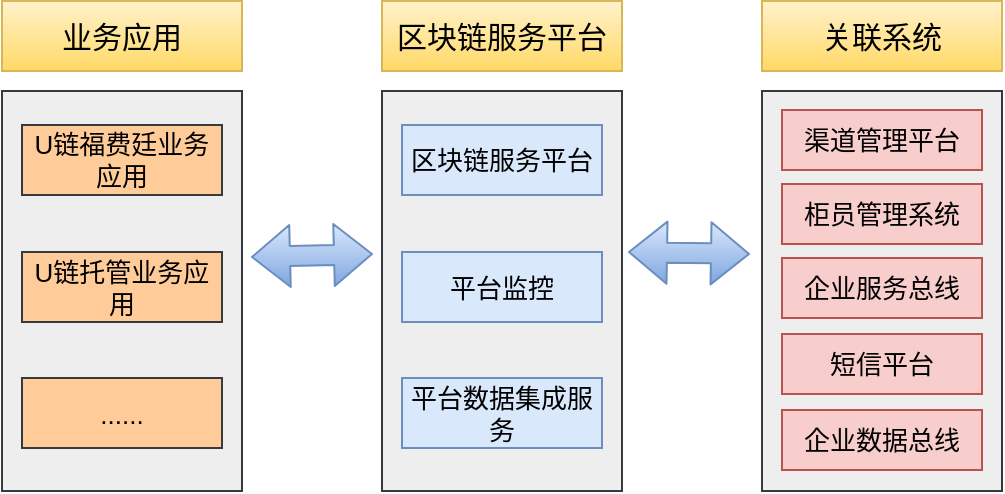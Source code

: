 <mxfile version="12.3.9" type="github" pages="1"><diagram id="PIhjsBdHAFxhmyX9BljK" name="Page-1"><mxGraphModel dx="946" dy="583" grid="0" gridSize="10" guides="1" tooltips="1" connect="1" arrows="1" fold="1" page="1" pageScale="1" pageWidth="3300" pageHeight="4681" math="0" shadow="0"><root><mxCell id="0"/><mxCell id="1" parent="0"/><mxCell id="QSJ0LVtNg0968Mui0_5W-60" value="" style="rounded=0;whiteSpace=wrap;html=1;fontSize=15;fillColor=#eeeeee;strokeColor=#36393d;" vertex="1" parent="1"><mxGeometry x="700" y="145.5" width="120" height="200" as="geometry"/></mxCell><mxCell id="QSJ0LVtNg0968Mui0_5W-56" value="" style="rounded=0;whiteSpace=wrap;html=1;fontSize=15;fillColor=#eeeeee;strokeColor=#36393d;" vertex="1" parent="1"><mxGeometry x="320" y="145.5" width="120" height="200" as="geometry"/></mxCell><mxCell id="QSJ0LVtNg0968Mui0_5W-6" value="企业数据总线" style="rounded=0;whiteSpace=wrap;html=1;fontSize=13;fillColor=#f8cecc;strokeColor=#b85450;" vertex="1" parent="1"><mxGeometry x="710" y="305" width="100" height="30" as="geometry"/></mxCell><mxCell id="QSJ0LVtNg0968Mui0_5W-8" value="企业服务总线" style="rounded=0;whiteSpace=wrap;html=1;fontSize=13;fillColor=#f8cecc;strokeColor=#b85450;" vertex="1" parent="1"><mxGeometry x="710" y="229" width="100" height="30" as="geometry"/></mxCell><mxCell id="QSJ0LVtNg0968Mui0_5W-10" value="柜员管理系统" style="rounded=0;whiteSpace=wrap;html=1;fontSize=13;fillColor=#f8cecc;strokeColor=#b85450;" vertex="1" parent="1"><mxGeometry x="710" y="192" width="100" height="30" as="geometry"/></mxCell><mxCell id="QSJ0LVtNg0968Mui0_5W-11" value="渠道管理平台" style="rounded=0;whiteSpace=wrap;html=1;fontSize=13;fillColor=#f8cecc;strokeColor=#b85450;" vertex="1" parent="1"><mxGeometry x="710" y="155" width="100" height="30" as="geometry"/></mxCell><mxCell id="QSJ0LVtNg0968Mui0_5W-12" value="短信平台" style="rounded=0;whiteSpace=wrap;html=1;fontSize=13;fillColor=#f8cecc;strokeColor=#b85450;" vertex="1" parent="1"><mxGeometry x="710" y="267" width="100" height="30" as="geometry"/></mxCell><mxCell id="QSJ0LVtNg0968Mui0_5W-53" value="业务应用" style="rounded=0;whiteSpace=wrap;html=1;fillColor=#fff2cc;strokeColor=#d6b656;gradientColor=#ffd966;fontSize=15;" vertex="1" parent="1"><mxGeometry x="320" y="100.5" width="120" height="35" as="geometry"/></mxCell><mxCell id="QSJ0LVtNg0968Mui0_5W-54" value="区块链服务平台" style="rounded=0;whiteSpace=wrap;html=1;fillColor=#fff2cc;strokeColor=#d6b656;gradientColor=#ffd966;fontSize=15;" vertex="1" parent="1"><mxGeometry x="510" y="100.5" width="120" height="35" as="geometry"/></mxCell><mxCell id="QSJ0LVtNg0968Mui0_5W-55" value="关联系统" style="rounded=0;whiteSpace=wrap;html=1;fillColor=#fff2cc;strokeColor=#d6b656;gradientColor=#ffd966;fontSize=15;" vertex="1" parent="1"><mxGeometry x="700" y="100.5" width="120" height="35" as="geometry"/></mxCell><mxCell id="QSJ0LVtNg0968Mui0_5W-4" value="U链福费廷业务应用" style="rounded=0;whiteSpace=wrap;html=1;fontSize=13;fillColor=#ffcc99;strokeColor=#36393d;" vertex="1" parent="1"><mxGeometry x="330" y="162.5" width="100" height="35" as="geometry"/></mxCell><mxCell id="QSJ0LVtNg0968Mui0_5W-5" value="U链托管业务应用" style="rounded=0;whiteSpace=wrap;html=1;fontSize=13;fillColor=#ffcc99;strokeColor=#36393d;" vertex="1" parent="1"><mxGeometry x="330" y="226" width="100" height="35" as="geometry"/></mxCell><mxCell id="QSJ0LVtNg0968Mui0_5W-59" value="" style="rounded=0;whiteSpace=wrap;html=1;fontSize=15;fillColor=#eeeeee;strokeColor=#36393d;" vertex="1" parent="1"><mxGeometry x="510" y="145.5" width="120" height="200" as="geometry"/></mxCell><mxCell id="QSJ0LVtNg0968Mui0_5W-3" value="区块链服务平台" style="rounded=0;whiteSpace=wrap;html=1;fontSize=13;fillColor=#dae8fc;strokeColor=#6c8ebf;" vertex="1" parent="1"><mxGeometry x="520" y="162.5" width="100" height="35" as="geometry"/></mxCell><mxCell id="QSJ0LVtNg0968Mui0_5W-40" value="平台监控" style="rounded=0;whiteSpace=wrap;html=1;fillColor=#dae8fc;strokeColor=#6c8ebf;fontSize=13;" vertex="1" parent="1"><mxGeometry x="520" y="226" width="100" height="35" as="geometry"/></mxCell><mxCell id="QSJ0LVtNg0968Mui0_5W-49" value="平台数据集成服务" style="rounded=0;whiteSpace=wrap;html=1;fontSize=13;fillColor=#dae8fc;strokeColor=#6c8ebf;" vertex="1" parent="1"><mxGeometry x="520" y="289" width="100" height="35" as="geometry"/></mxCell><mxCell id="QSJ0LVtNg0968Mui0_5W-61" value="......" style="rounded=0;whiteSpace=wrap;html=1;fontSize=13;fillColor=#ffcc99;strokeColor=#36393d;" vertex="1" parent="1"><mxGeometry x="330" y="289" width="100" height="35" as="geometry"/></mxCell><mxCell id="QSJ0LVtNg0968Mui0_5W-62" value="" style="shape=flexArrow;endArrow=classic;startArrow=classic;html=1;fontSize=13;gradientColor=#7ea6e0;fillColor=#dae8fc;strokeColor=#6c8ebf;" edge="1" parent="1"><mxGeometry width="50" height="50" relative="1" as="geometry"><mxPoint x="444.5" y="228.5" as="sourcePoint"/><mxPoint x="505.5" y="227" as="targetPoint"/></mxGeometry></mxCell><mxCell id="QSJ0LVtNg0968Mui0_5W-63" value="" style="shape=flexArrow;endArrow=classic;startArrow=classic;html=1;fontSize=13;gradientColor=#7ea6e0;fillColor=#dae8fc;strokeColor=#6c8ebf;" edge="1" parent="1"><mxGeometry width="50" height="50" relative="1" as="geometry"><mxPoint x="633" y="226" as="sourcePoint"/><mxPoint x="694" y="227" as="targetPoint"/></mxGeometry></mxCell></root></mxGraphModel></diagram></mxfile>